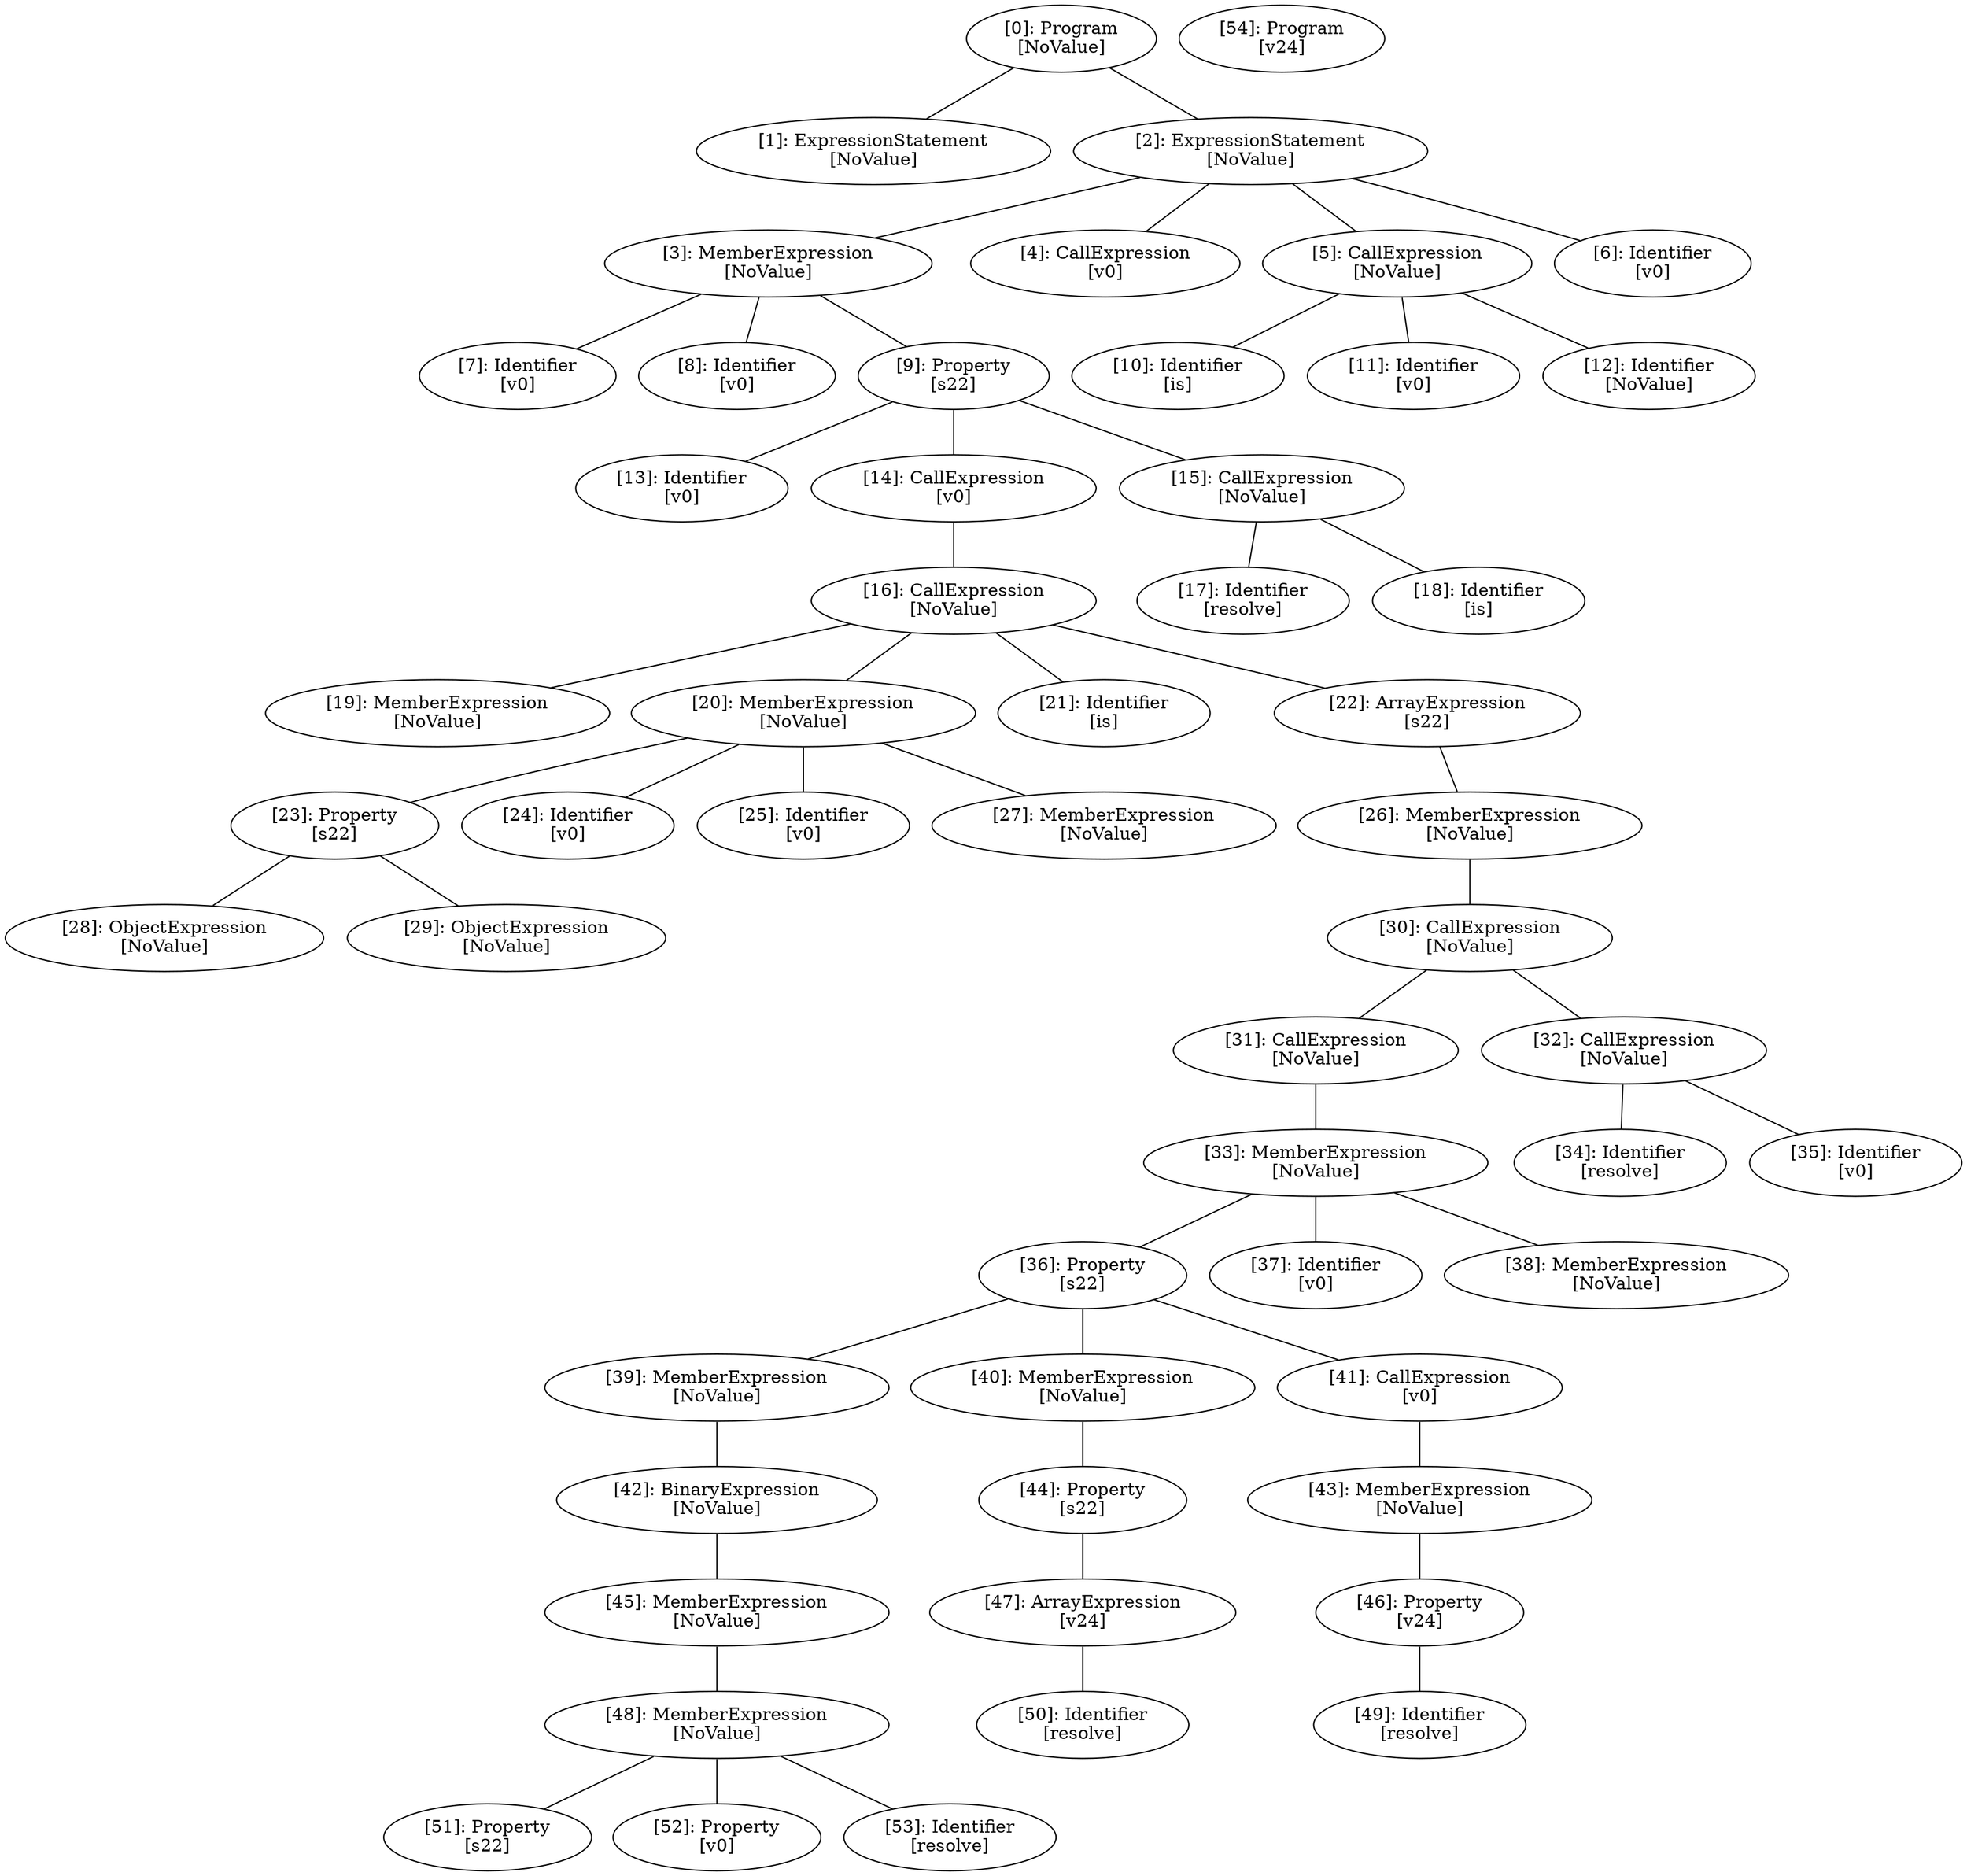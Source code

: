 // Result
graph {
	0 [label="[0]: Program
[NoValue]"]
	1 [label="[1]: ExpressionStatement
[NoValue]"]
	2 [label="[2]: ExpressionStatement
[NoValue]"]
	3 [label="[3]: MemberExpression
[NoValue]"]
	4 [label="[4]: CallExpression
[v0]"]
	5 [label="[5]: CallExpression
[NoValue]"]
	6 [label="[6]: Identifier
[v0]"]
	7 [label="[7]: Identifier
[v0]"]
	8 [label="[8]: Identifier
[v0]"]
	9 [label="[9]: Property
[s22]"]
	10 [label="[10]: Identifier
[is]"]
	11 [label="[11]: Identifier
[v0]"]
	12 [label="[12]: Identifier
[NoValue]"]
	13 [label="[13]: Identifier
[v0]"]
	14 [label="[14]: CallExpression
[v0]"]
	15 [label="[15]: CallExpression
[NoValue]"]
	16 [label="[16]: CallExpression
[NoValue]"]
	17 [label="[17]: Identifier
[resolve]"]
	18 [label="[18]: Identifier
[is]"]
	19 [label="[19]: MemberExpression
[NoValue]"]
	20 [label="[20]: MemberExpression
[NoValue]"]
	21 [label="[21]: Identifier
[is]"]
	22 [label="[22]: ArrayExpression
[s22]"]
	23 [label="[23]: Property
[s22]"]
	24 [label="[24]: Identifier
[v0]"]
	25 [label="[25]: Identifier
[v0]"]
	26 [label="[26]: MemberExpression
[NoValue]"]
	27 [label="[27]: MemberExpression
[NoValue]"]
	28 [label="[28]: ObjectExpression
[NoValue]"]
	29 [label="[29]: ObjectExpression
[NoValue]"]
	30 [label="[30]: CallExpression
[NoValue]"]
	31 [label="[31]: CallExpression
[NoValue]"]
	32 [label="[32]: CallExpression
[NoValue]"]
	33 [label="[33]: MemberExpression
[NoValue]"]
	34 [label="[34]: Identifier
[resolve]"]
	35 [label="[35]: Identifier
[v0]"]
	36 [label="[36]: Property
[s22]"]
	37 [label="[37]: Identifier
[v0]"]
	38 [label="[38]: MemberExpression
[NoValue]"]
	39 [label="[39]: MemberExpression
[NoValue]"]
	40 [label="[40]: MemberExpression
[NoValue]"]
	41 [label="[41]: CallExpression
[v0]"]
	42 [label="[42]: BinaryExpression
[NoValue]"]
	43 [label="[43]: MemberExpression
[NoValue]"]
	44 [label="[44]: Property
[s22]"]
	45 [label="[45]: MemberExpression
[NoValue]"]
	46 [label="[46]: Property
[v24]"]
	47 [label="[47]: ArrayExpression
[v24]"]
	48 [label="[48]: MemberExpression
[NoValue]"]
	49 [label="[49]: Identifier
[resolve]"]
	50 [label="[50]: Identifier
[resolve]"]
	51 [label="[51]: Property
[s22]"]
	52 [label="[52]: Property
[v0]"]
	53 [label="[53]: Identifier
[resolve]"]
	54 [label="[54]: Program
[v24]"]
	0 -- 1
	0 -- 2
	2 -- 3
	2 -- 4
	2 -- 5
	2 -- 6
	3 -- 7
	3 -- 8
	3 -- 9
	5 -- 10
	5 -- 11
	5 -- 12
	9 -- 13
	9 -- 14
	9 -- 15
	14 -- 16
	15 -- 17
	15 -- 18
	16 -- 19
	16 -- 20
	16 -- 21
	16 -- 22
	20 -- 23
	20 -- 24
	20 -- 25
	20 -- 27
	22 -- 26
	23 -- 28
	23 -- 29
	26 -- 30
	30 -- 31
	30 -- 32
	31 -- 33
	32 -- 34
	32 -- 35
	33 -- 36
	33 -- 37
	33 -- 38
	36 -- 39
	36 -- 40
	36 -- 41
	39 -- 42
	40 -- 44
	41 -- 43
	42 -- 45
	43 -- 46
	44 -- 47
	45 -- 48
	46 -- 49
	47 -- 50
	48 -- 51
	48 -- 52
	48 -- 53
}
